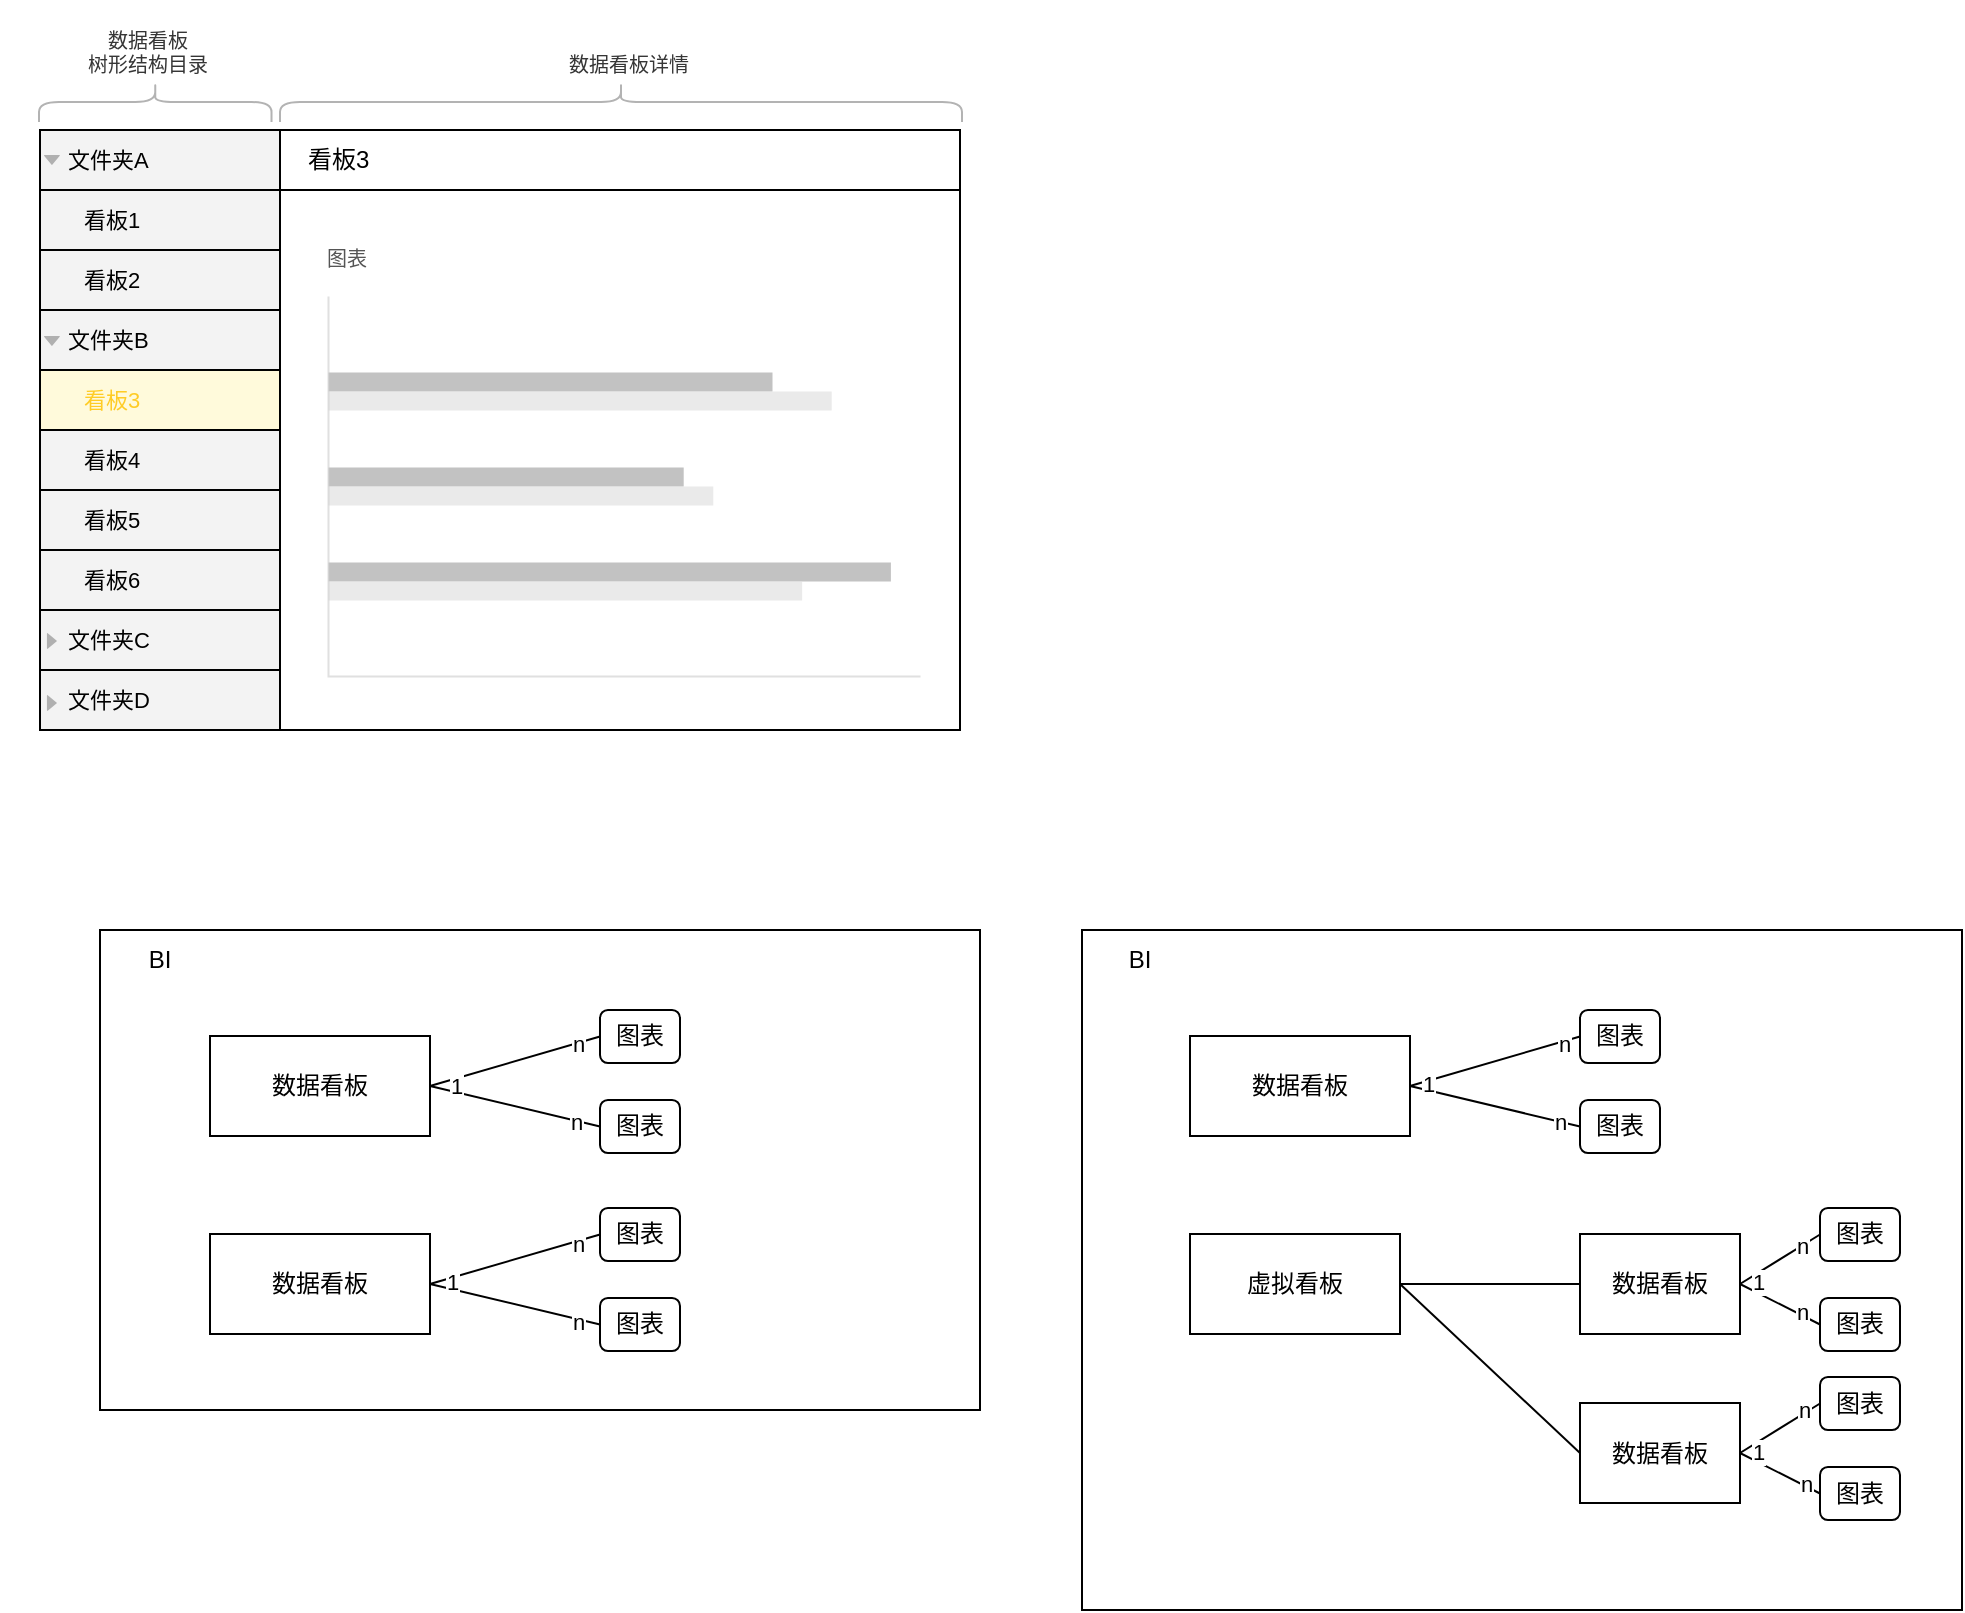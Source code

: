 <mxfile version="24.7.8">
  <diagram name="第 1 页" id="zlOiqVQvwRABKMJe_wMJ">
    <mxGraphModel dx="967" dy="541" grid="1" gridSize="10" guides="1" tooltips="1" connect="1" arrows="1" fold="1" page="1" pageScale="1" pageWidth="827" pageHeight="1169" math="0" shadow="0">
      <root>
        <mxCell id="0" />
        <mxCell id="1" parent="0" />
        <mxCell id="h7WIi_DsQQgCkxApf44P-24" value="" style="rounded=0;whiteSpace=wrap;html=1;" vertex="1" parent="1">
          <mxGeometry x="110" y="500" width="440" height="240" as="geometry" />
        </mxCell>
        <mxCell id="qJo_SdbEoeLukXndjE-c-46" value="" style="group" parent="1" vertex="1" connectable="0">
          <mxGeometry x="60" y="35" width="500" height="380" as="geometry" />
        </mxCell>
        <mxCell id="qJo_SdbEoeLukXndjE-c-45" value="" style="rounded=0;whiteSpace=wrap;html=1;strokeColor=none;" parent="qJo_SdbEoeLukXndjE-c-46" vertex="1">
          <mxGeometry width="500" height="380" as="geometry" />
        </mxCell>
        <mxCell id="qJo_SdbEoeLukXndjE-c-18" value="" style="whiteSpace=wrap;html=1;strokeColor=#000000;" parent="qJo_SdbEoeLukXndjE-c-46" vertex="1">
          <mxGeometry x="140" y="65" width="340" height="300" as="geometry" />
        </mxCell>
        <mxCell id="qJo_SdbEoeLukXndjE-c-19" value="看板3" style="rounded=0;whiteSpace=wrap;html=1;align=left;spacingLeft=12;strokeColor=#000000;" parent="qJo_SdbEoeLukXndjE-c-46" vertex="1">
          <mxGeometry x="140" y="65" width="340" height="30" as="geometry" />
        </mxCell>
        <mxCell id="qJo_SdbEoeLukXndjE-c-1" value="文件夹A" style="rounded=0;whiteSpace=wrap;html=1;align=left;spacingLeft=12;fillColor=#f3f3f3;fontSize=11;" parent="qJo_SdbEoeLukXndjE-c-46" vertex="1">
          <mxGeometry x="20" y="65" width="120" height="30" as="geometry" />
        </mxCell>
        <mxCell id="qJo_SdbEoeLukXndjE-c-2" value="看板1" style="rounded=0;whiteSpace=wrap;html=1;align=left;spacingLeft=20;fillColor=#f3f3f3;fontSize=11;" parent="qJo_SdbEoeLukXndjE-c-46" vertex="1">
          <mxGeometry x="20" y="95" width="120" height="30" as="geometry" />
        </mxCell>
        <mxCell id="qJo_SdbEoeLukXndjE-c-4" value="看板2" style="rounded=0;whiteSpace=wrap;html=1;align=left;spacingLeft=20;fillColor=#f3f3f3;fontSize=11;" parent="qJo_SdbEoeLukXndjE-c-46" vertex="1">
          <mxGeometry x="20" y="125" width="120" height="30" as="geometry" />
        </mxCell>
        <mxCell id="qJo_SdbEoeLukXndjE-c-5" value="文件夹B" style="rounded=0;whiteSpace=wrap;html=1;align=left;spacingLeft=12;fillColor=#f3f3f3;fontSize=11;" parent="qJo_SdbEoeLukXndjE-c-46" vertex="1">
          <mxGeometry x="20" y="155" width="120" height="30" as="geometry" />
        </mxCell>
        <mxCell id="qJo_SdbEoeLukXndjE-c-6" value="看板3" style="rounded=0;whiteSpace=wrap;html=1;align=left;spacingLeft=20;fillColor=#FFFADB;fontColor=#FFCC26;fontSize=11;" parent="qJo_SdbEoeLukXndjE-c-46" vertex="1">
          <mxGeometry x="20" y="185" width="120" height="30" as="geometry" />
        </mxCell>
        <mxCell id="qJo_SdbEoeLukXndjE-c-7" value="看板4" style="rounded=0;whiteSpace=wrap;html=1;align=left;spacingLeft=20;fillColor=#f3f3f3;fontSize=11;" parent="qJo_SdbEoeLukXndjE-c-46" vertex="1">
          <mxGeometry x="20" y="215" width="120" height="30" as="geometry" />
        </mxCell>
        <mxCell id="qJo_SdbEoeLukXndjE-c-8" value="看板5" style="rounded=0;whiteSpace=wrap;html=1;align=left;spacingLeft=20;fillColor=#f3f3f3;fontSize=11;" parent="qJo_SdbEoeLukXndjE-c-46" vertex="1">
          <mxGeometry x="20" y="245" width="120" height="30" as="geometry" />
        </mxCell>
        <mxCell id="qJo_SdbEoeLukXndjE-c-9" value="" style="strokeWidth=2;html=1;shape=mxgraph.flowchart.extract_or_measurement;whiteSpace=wrap;fillStyle=solid;fillColor=#B0B0B0;strokeColor=none;rotation=-180;" parent="qJo_SdbEoeLukXndjE-c-46" vertex="1">
          <mxGeometry x="22" y="77.5" width="7.92" height="5" as="geometry" />
        </mxCell>
        <mxCell id="qJo_SdbEoeLukXndjE-c-12" value="" style="strokeWidth=2;html=1;shape=mxgraph.flowchart.extract_or_measurement;whiteSpace=wrap;fillStyle=solid;fillColor=#B0B0B0;strokeColor=none;rotation=-180;" parent="qJo_SdbEoeLukXndjE-c-46" vertex="1">
          <mxGeometry x="22" y="168" width="7.92" height="5" as="geometry" />
        </mxCell>
        <mxCell id="qJo_SdbEoeLukXndjE-c-13" value="看板6" style="rounded=0;whiteSpace=wrap;html=1;align=left;spacingLeft=20;fillColor=#f3f3f3;fontSize=11;" parent="qJo_SdbEoeLukXndjE-c-46" vertex="1">
          <mxGeometry x="20" y="275" width="120" height="30" as="geometry" />
        </mxCell>
        <mxCell id="qJo_SdbEoeLukXndjE-c-14" value="文件夹C" style="rounded=0;whiteSpace=wrap;html=1;align=left;spacingLeft=12;fillColor=#f3f3f3;fontSize=11;" parent="qJo_SdbEoeLukXndjE-c-46" vertex="1">
          <mxGeometry x="20" y="305" width="120" height="30" as="geometry" />
        </mxCell>
        <mxCell id="qJo_SdbEoeLukXndjE-c-15" value="文件夹D" style="rounded=0;whiteSpace=wrap;html=1;align=left;spacingLeft=12;fillColor=#f3f3f3;fontSize=11;" parent="qJo_SdbEoeLukXndjE-c-46" vertex="1">
          <mxGeometry x="20" y="335" width="120" height="30" as="geometry" />
        </mxCell>
        <mxCell id="qJo_SdbEoeLukXndjE-c-16" value="" style="strokeWidth=2;html=1;shape=mxgraph.flowchart.extract_or_measurement;whiteSpace=wrap;fillStyle=solid;fillColor=#B0B0B0;strokeColor=none;rotation=90;" parent="qJo_SdbEoeLukXndjE-c-46" vertex="1">
          <mxGeometry x="22" y="318" width="7.92" height="5" as="geometry" />
        </mxCell>
        <mxCell id="qJo_SdbEoeLukXndjE-c-17" value="" style="strokeWidth=2;html=1;shape=mxgraph.flowchart.extract_or_measurement;whiteSpace=wrap;fillStyle=solid;fillColor=#B0B0B0;strokeColor=none;rotation=90;" parent="qJo_SdbEoeLukXndjE-c-46" vertex="1">
          <mxGeometry x="22" y="349" width="7.92" height="5" as="geometry" />
        </mxCell>
        <mxCell id="qJo_SdbEoeLukXndjE-c-20" value="" style="verticalLabelPosition=bottom;shadow=0;dashed=0;align=center;html=1;verticalAlign=top;strokeWidth=0.5;shape=mxgraph.mockup.graphics.barChart;strokeColor=none;strokeColor2=none;strokeColor3=#cccccc;fillColor2=#999999;fillColor3=#dddddd;opacity=60;" parent="qJo_SdbEoeLukXndjE-c-46" vertex="1">
          <mxGeometry x="164" y="148" width="296" height="190" as="geometry" />
        </mxCell>
        <mxCell id="qJo_SdbEoeLukXndjE-c-36" value="" style="shape=curlyBracket;whiteSpace=wrap;html=1;rounded=1;flipH=1;labelPosition=right;verticalLabelPosition=middle;align=left;verticalAlign=middle;rotation=-90;strokeColor=#B3B3B3;" parent="qJo_SdbEoeLukXndjE-c-46" vertex="1">
          <mxGeometry x="300.5" y="-119.5" width="20" height="341" as="geometry" />
        </mxCell>
        <mxCell id="qJo_SdbEoeLukXndjE-c-37" value="数据看板详情" style="text;html=1;align=center;verticalAlign=middle;whiteSpace=wrap;rounded=0;fontColor=#363636;fontSize=10;" parent="qJo_SdbEoeLukXndjE-c-46" vertex="1">
          <mxGeometry x="275" y="17" width="79" height="30" as="geometry" />
        </mxCell>
        <mxCell id="qJo_SdbEoeLukXndjE-c-38" value="数据看板&lt;div style=&quot;font-size: 10px;&quot;&gt;树形结构目录&lt;/div&gt;" style="text;html=1;align=center;verticalAlign=middle;whiteSpace=wrap;rounded=0;fontColor=#363636;fontSize=10;" parent="qJo_SdbEoeLukXndjE-c-46" vertex="1">
          <mxGeometry x="34" y="11" width="80" height="30" as="geometry" />
        </mxCell>
        <mxCell id="qJo_SdbEoeLukXndjE-c-40" value="" style="shape=curlyBracket;whiteSpace=wrap;html=1;rounded=1;flipH=1;labelPosition=right;verticalLabelPosition=middle;align=left;verticalAlign=middle;rotation=-90;strokeColor=#B3B3B3;" parent="qJo_SdbEoeLukXndjE-c-46" vertex="1">
          <mxGeometry x="67.63" y="-7.12" width="20" height="116.25" as="geometry" />
        </mxCell>
        <mxCell id="qJo_SdbEoeLukXndjE-c-43" value="图表" style="text;html=1;align=center;verticalAlign=middle;resizable=0;points=[];autosize=1;strokeColor=none;fillColor=none;fontSize=10;fontColor=#555555;" parent="qJo_SdbEoeLukXndjE-c-46" vertex="1">
          <mxGeometry x="153" y="114" width="40" height="30" as="geometry" />
        </mxCell>
        <mxCell id="h7WIi_DsQQgCkxApf44P-7" style="rounded=0;orthogonalLoop=1;jettySize=auto;html=1;exitX=1;exitY=0.5;exitDx=0;exitDy=0;entryX=0;entryY=0.5;entryDx=0;entryDy=0;endArrow=none;endFill=0;" edge="1" parent="1" source="h7WIi_DsQQgCkxApf44P-14" target="h7WIi_DsQQgCkxApf44P-18">
          <mxGeometry relative="1" as="geometry">
            <mxPoint x="280" y="580" as="sourcePoint" />
            <mxPoint x="360.0" y="608" as="targetPoint" />
          </mxGeometry>
        </mxCell>
        <mxCell id="h7WIi_DsQQgCkxApf44P-52" value="n" style="edgeLabel;html=1;align=center;verticalAlign=middle;resizable=0;points=[];" vertex="1" connectable="0" parent="h7WIi_DsQQgCkxApf44P-7">
          <mxGeometry x="0.722" relative="1" as="geometry">
            <mxPoint as="offset" />
          </mxGeometry>
        </mxCell>
        <mxCell id="h7WIi_DsQQgCkxApf44P-5" style="rounded=0;orthogonalLoop=1;jettySize=auto;html=1;exitX=1;exitY=0.5;exitDx=0;exitDy=0;entryX=0;entryY=0.5;entryDx=0;entryDy=0;endArrow=none;endFill=0;" edge="1" parent="1" source="h7WIi_DsQQgCkxApf44P-14" target="h7WIi_DsQQgCkxApf44P-17">
          <mxGeometry relative="1" as="geometry">
            <mxPoint x="280" y="580" as="sourcePoint" />
            <mxPoint x="360.0" y="555" as="targetPoint" />
          </mxGeometry>
        </mxCell>
        <mxCell id="h7WIi_DsQQgCkxApf44P-51" value="n" style="edgeLabel;html=1;align=center;verticalAlign=middle;resizable=0;points=[];" vertex="1" connectable="0" parent="h7WIi_DsQQgCkxApf44P-5">
          <mxGeometry x="0.743" relative="1" as="geometry">
            <mxPoint as="offset" />
          </mxGeometry>
        </mxCell>
        <mxCell id="h7WIi_DsQQgCkxApf44P-56" value="1" style="edgeLabel;html=1;align=center;verticalAlign=middle;resizable=0;points=[];" vertex="1" connectable="0" parent="h7WIi_DsQQgCkxApf44P-5">
          <mxGeometry x="-0.73" y="-3" relative="1" as="geometry">
            <mxPoint as="offset" />
          </mxGeometry>
        </mxCell>
        <mxCell id="h7WIi_DsQQgCkxApf44P-14" value="数据看板" style="html=1;whiteSpace=wrap;" vertex="1" parent="1">
          <mxGeometry x="165" y="553" width="110" height="50" as="geometry" />
        </mxCell>
        <mxCell id="h7WIi_DsQQgCkxApf44P-17" value="图表" style="rounded=1;whiteSpace=wrap;html=1;" vertex="1" parent="1">
          <mxGeometry x="360" y="540" width="40" height="26.5" as="geometry" />
        </mxCell>
        <mxCell id="h7WIi_DsQQgCkxApf44P-18" value="图表" style="rounded=1;whiteSpace=wrap;html=1;" vertex="1" parent="1">
          <mxGeometry x="360" y="585" width="40" height="26.5" as="geometry" />
        </mxCell>
        <mxCell id="h7WIi_DsQQgCkxApf44P-19" style="rounded=0;orthogonalLoop=1;jettySize=auto;html=1;exitX=1;exitY=0.5;exitDx=0;exitDy=0;entryX=0;entryY=0.5;entryDx=0;entryDy=0;endArrow=none;endFill=0;" edge="1" parent="1" source="h7WIi_DsQQgCkxApf44P-21" target="h7WIi_DsQQgCkxApf44P-23">
          <mxGeometry relative="1" as="geometry">
            <mxPoint x="280" y="679" as="sourcePoint" />
            <mxPoint x="360.0" y="707" as="targetPoint" />
          </mxGeometry>
        </mxCell>
        <mxCell id="h7WIi_DsQQgCkxApf44P-54" value="n" style="edgeLabel;html=1;align=center;verticalAlign=middle;resizable=0;points=[];" vertex="1" connectable="0" parent="h7WIi_DsQQgCkxApf44P-19">
          <mxGeometry x="0.745" y="-1" relative="1" as="geometry">
            <mxPoint as="offset" />
          </mxGeometry>
        </mxCell>
        <mxCell id="h7WIi_DsQQgCkxApf44P-20" style="rounded=0;orthogonalLoop=1;jettySize=auto;html=1;exitX=1;exitY=0.5;exitDx=0;exitDy=0;entryX=0;entryY=0.5;entryDx=0;entryDy=0;endArrow=none;endFill=0;" edge="1" parent="1" source="h7WIi_DsQQgCkxApf44P-21" target="h7WIi_DsQQgCkxApf44P-22">
          <mxGeometry relative="1" as="geometry">
            <mxPoint x="280" y="679" as="sourcePoint" />
            <mxPoint x="360.0" y="654" as="targetPoint" />
          </mxGeometry>
        </mxCell>
        <mxCell id="h7WIi_DsQQgCkxApf44P-53" value="n" style="edgeLabel;html=1;align=center;verticalAlign=middle;resizable=0;points=[];" vertex="1" connectable="0" parent="h7WIi_DsQQgCkxApf44P-20">
          <mxGeometry x="0.737" y="-1" relative="1" as="geometry">
            <mxPoint as="offset" />
          </mxGeometry>
        </mxCell>
        <mxCell id="h7WIi_DsQQgCkxApf44P-55" value="1" style="edgeLabel;html=1;align=center;verticalAlign=middle;resizable=0;points=[];" vertex="1" connectable="0" parent="h7WIi_DsQQgCkxApf44P-20">
          <mxGeometry x="-0.756" y="-1" relative="1" as="geometry">
            <mxPoint y="1" as="offset" />
          </mxGeometry>
        </mxCell>
        <mxCell id="h7WIi_DsQQgCkxApf44P-21" value="数据看板" style="html=1;whiteSpace=wrap;" vertex="1" parent="1">
          <mxGeometry x="165" y="652" width="110" height="50" as="geometry" />
        </mxCell>
        <mxCell id="h7WIi_DsQQgCkxApf44P-22" value="图表" style="rounded=1;whiteSpace=wrap;html=1;" vertex="1" parent="1">
          <mxGeometry x="360" y="639" width="40" height="26.5" as="geometry" />
        </mxCell>
        <mxCell id="h7WIi_DsQQgCkxApf44P-23" value="图表" style="rounded=1;whiteSpace=wrap;html=1;" vertex="1" parent="1">
          <mxGeometry x="360" y="684" width="40" height="26.5" as="geometry" />
        </mxCell>
        <mxCell id="h7WIi_DsQQgCkxApf44P-25" value="BI" style="text;html=1;align=center;verticalAlign=middle;whiteSpace=wrap;rounded=0;" vertex="1" parent="1">
          <mxGeometry x="110" y="500" width="60" height="30" as="geometry" />
        </mxCell>
        <mxCell id="h7WIi_DsQQgCkxApf44P-26" value="" style="rounded=0;whiteSpace=wrap;html=1;" vertex="1" parent="1">
          <mxGeometry x="601" y="500" width="440" height="340" as="geometry" />
        </mxCell>
        <mxCell id="h7WIi_DsQQgCkxApf44P-49" style="rounded=0;orthogonalLoop=1;jettySize=auto;html=1;exitX=1;exitY=0.5;exitDx=0;exitDy=0;endArrow=none;endFill=0;entryX=0;entryY=0.5;entryDx=0;entryDy=0;" edge="1" parent="1" source="h7WIi_DsQQgCkxApf44P-29" target="h7WIi_DsQQgCkxApf44P-30">
          <mxGeometry relative="1" as="geometry" />
        </mxCell>
        <mxCell id="h7WIi_DsQQgCkxApf44P-57" value="n" style="edgeLabel;html=1;align=center;verticalAlign=middle;resizable=0;points=[];" vertex="1" connectable="0" parent="h7WIi_DsQQgCkxApf44P-49">
          <mxGeometry x="0.804" y="-1" relative="1" as="geometry">
            <mxPoint as="offset" />
          </mxGeometry>
        </mxCell>
        <mxCell id="h7WIi_DsQQgCkxApf44P-50" style="rounded=0;orthogonalLoop=1;jettySize=auto;html=1;exitX=1;exitY=0.5;exitDx=0;exitDy=0;entryX=0;entryY=0.5;entryDx=0;entryDy=0;endArrow=none;endFill=0;" edge="1" parent="1" source="h7WIi_DsQQgCkxApf44P-29" target="h7WIi_DsQQgCkxApf44P-31">
          <mxGeometry relative="1" as="geometry" />
        </mxCell>
        <mxCell id="h7WIi_DsQQgCkxApf44P-58" value="n" style="edgeLabel;html=1;align=center;verticalAlign=middle;resizable=0;points=[];" vertex="1" connectable="0" parent="h7WIi_DsQQgCkxApf44P-50">
          <mxGeometry x="0.753" relative="1" as="geometry">
            <mxPoint as="offset" />
          </mxGeometry>
        </mxCell>
        <mxCell id="h7WIi_DsQQgCkxApf44P-59" value="1" style="edgeLabel;html=1;align=center;verticalAlign=middle;resizable=0;points=[];" vertex="1" connectable="0" parent="h7WIi_DsQQgCkxApf44P-50">
          <mxGeometry x="-0.836" y="1" relative="1" as="geometry">
            <mxPoint x="2" y="-2" as="offset" />
          </mxGeometry>
        </mxCell>
        <mxCell id="h7WIi_DsQQgCkxApf44P-29" value="数据看板" style="html=1;whiteSpace=wrap;" vertex="1" parent="1">
          <mxGeometry x="655" y="553" width="110" height="50" as="geometry" />
        </mxCell>
        <mxCell id="h7WIi_DsQQgCkxApf44P-30" value="图表" style="rounded=1;whiteSpace=wrap;html=1;" vertex="1" parent="1">
          <mxGeometry x="850" y="540" width="40" height="26.5" as="geometry" />
        </mxCell>
        <mxCell id="h7WIi_DsQQgCkxApf44P-31" value="图表" style="rounded=1;whiteSpace=wrap;html=1;" vertex="1" parent="1">
          <mxGeometry x="850" y="585" width="40" height="26.5" as="geometry" />
        </mxCell>
        <mxCell id="h7WIi_DsQQgCkxApf44P-32" style="rounded=0;orthogonalLoop=1;jettySize=auto;html=1;exitX=1;exitY=0.5;exitDx=0;exitDy=0;entryX=0;entryY=0.5;entryDx=0;entryDy=0;endArrow=none;endFill=0;" edge="1" parent="1" source="h7WIi_DsQQgCkxApf44P-34" target="h7WIi_DsQQgCkxApf44P-36">
          <mxGeometry relative="1" as="geometry">
            <mxPoint x="770" y="679" as="sourcePoint" />
            <mxPoint x="850.0" y="707" as="targetPoint" />
          </mxGeometry>
        </mxCell>
        <mxCell id="h7WIi_DsQQgCkxApf44P-61" value="n" style="edgeLabel;html=1;align=center;verticalAlign=middle;resizable=0;points=[];" vertex="1" connectable="0" parent="h7WIi_DsQQgCkxApf44P-32">
          <mxGeometry x="0.505" y="1" relative="1" as="geometry">
            <mxPoint as="offset" />
          </mxGeometry>
        </mxCell>
        <mxCell id="h7WIi_DsQQgCkxApf44P-33" style="rounded=0;orthogonalLoop=1;jettySize=auto;html=1;exitX=1;exitY=0.5;exitDx=0;exitDy=0;entryX=0;entryY=0.5;entryDx=0;entryDy=0;endArrow=none;endFill=0;" edge="1" parent="1" source="h7WIi_DsQQgCkxApf44P-34" target="h7WIi_DsQQgCkxApf44P-35">
          <mxGeometry relative="1" as="geometry">
            <mxPoint x="770" y="679" as="sourcePoint" />
            <mxPoint x="850.0" y="654" as="targetPoint" />
          </mxGeometry>
        </mxCell>
        <mxCell id="h7WIi_DsQQgCkxApf44P-60" value="n" style="edgeLabel;html=1;align=center;verticalAlign=middle;resizable=0;points=[];" vertex="1" connectable="0" parent="h7WIi_DsQQgCkxApf44P-33">
          <mxGeometry x="0.561" relative="1" as="geometry">
            <mxPoint as="offset" />
          </mxGeometry>
        </mxCell>
        <mxCell id="h7WIi_DsQQgCkxApf44P-62" value="1" style="edgeLabel;html=1;align=center;verticalAlign=middle;resizable=0;points=[];" vertex="1" connectable="0" parent="h7WIi_DsQQgCkxApf44P-33">
          <mxGeometry x="-0.646" y="-1" relative="1" as="geometry">
            <mxPoint x="1" y="2" as="offset" />
          </mxGeometry>
        </mxCell>
        <mxCell id="h7WIi_DsQQgCkxApf44P-34" value="数据看板" style="html=1;whiteSpace=wrap;" vertex="1" parent="1">
          <mxGeometry x="850" y="652" width="80" height="50" as="geometry" />
        </mxCell>
        <mxCell id="h7WIi_DsQQgCkxApf44P-35" value="图表" style="rounded=1;whiteSpace=wrap;html=1;" vertex="1" parent="1">
          <mxGeometry x="970" y="639" width="40" height="26.5" as="geometry" />
        </mxCell>
        <mxCell id="h7WIi_DsQQgCkxApf44P-36" value="图表" style="rounded=1;whiteSpace=wrap;html=1;" vertex="1" parent="1">
          <mxGeometry x="970" y="684" width="40" height="26.5" as="geometry" />
        </mxCell>
        <mxCell id="h7WIi_DsQQgCkxApf44P-37" value="BI" style="text;html=1;align=center;verticalAlign=middle;whiteSpace=wrap;rounded=0;" vertex="1" parent="1">
          <mxGeometry x="600" y="500" width="60" height="30" as="geometry" />
        </mxCell>
        <mxCell id="h7WIi_DsQQgCkxApf44P-47" style="rounded=0;orthogonalLoop=1;jettySize=auto;html=1;exitX=1;exitY=0.5;exitDx=0;exitDy=0;entryX=0;entryY=0.5;entryDx=0;entryDy=0;endArrow=none;endFill=0;" edge="1" parent="1" source="h7WIi_DsQQgCkxApf44P-38" target="h7WIi_DsQQgCkxApf44P-34">
          <mxGeometry relative="1" as="geometry" />
        </mxCell>
        <mxCell id="h7WIi_DsQQgCkxApf44P-48" style="rounded=0;orthogonalLoop=1;jettySize=auto;html=1;exitX=1;exitY=0.5;exitDx=0;exitDy=0;entryX=0;entryY=0.5;entryDx=0;entryDy=0;endArrow=none;endFill=0;" edge="1" parent="1" source="h7WIi_DsQQgCkxApf44P-38" target="h7WIi_DsQQgCkxApf44P-44">
          <mxGeometry relative="1" as="geometry" />
        </mxCell>
        <mxCell id="h7WIi_DsQQgCkxApf44P-38" value="虚拟看板" style="html=1;whiteSpace=wrap;" vertex="1" parent="1">
          <mxGeometry x="655" y="652" width="105" height="50" as="geometry" />
        </mxCell>
        <mxCell id="h7WIi_DsQQgCkxApf44P-42" style="rounded=0;orthogonalLoop=1;jettySize=auto;html=1;exitX=1;exitY=0.5;exitDx=0;exitDy=0;entryX=0;entryY=0.5;entryDx=0;entryDy=0;endArrow=none;endFill=0;" edge="1" parent="1" source="h7WIi_DsQQgCkxApf44P-44" target="h7WIi_DsQQgCkxApf44P-46">
          <mxGeometry relative="1" as="geometry">
            <mxPoint x="770" y="763.5" as="sourcePoint" />
            <mxPoint x="850.0" y="791.5" as="targetPoint" />
          </mxGeometry>
        </mxCell>
        <mxCell id="h7WIi_DsQQgCkxApf44P-64" value="n" style="edgeLabel;html=1;align=center;verticalAlign=middle;resizable=0;points=[];" vertex="1" connectable="0" parent="h7WIi_DsQQgCkxApf44P-42">
          <mxGeometry x="0.61" y="1" relative="1" as="geometry">
            <mxPoint as="offset" />
          </mxGeometry>
        </mxCell>
        <mxCell id="h7WIi_DsQQgCkxApf44P-43" style="rounded=0;orthogonalLoop=1;jettySize=auto;html=1;exitX=1;exitY=0.5;exitDx=0;exitDy=0;entryX=0;entryY=0.5;entryDx=0;entryDy=0;endArrow=none;endFill=0;" edge="1" parent="1" source="h7WIi_DsQQgCkxApf44P-44" target="h7WIi_DsQQgCkxApf44P-45">
          <mxGeometry relative="1" as="geometry">
            <mxPoint x="770" y="763.5" as="sourcePoint" />
            <mxPoint x="850.0" y="738.5" as="targetPoint" />
          </mxGeometry>
        </mxCell>
        <mxCell id="h7WIi_DsQQgCkxApf44P-63" value="n" style="edgeLabel;html=1;align=center;verticalAlign=middle;resizable=0;points=[];" vertex="1" connectable="0" parent="h7WIi_DsQQgCkxApf44P-43">
          <mxGeometry x="0.73" y="-1" relative="1" as="geometry">
            <mxPoint x="-3" y="-1" as="offset" />
          </mxGeometry>
        </mxCell>
        <mxCell id="h7WIi_DsQQgCkxApf44P-65" value="1" style="edgeLabel;html=1;align=center;verticalAlign=middle;resizable=0;points=[];" vertex="1" connectable="0" parent="h7WIi_DsQQgCkxApf44P-43">
          <mxGeometry x="-0.764" y="-1" relative="1" as="geometry">
            <mxPoint x="4" y="1" as="offset" />
          </mxGeometry>
        </mxCell>
        <mxCell id="h7WIi_DsQQgCkxApf44P-44" value="数据看板" style="html=1;whiteSpace=wrap;" vertex="1" parent="1">
          <mxGeometry x="850" y="736.5" width="80" height="50" as="geometry" />
        </mxCell>
        <mxCell id="h7WIi_DsQQgCkxApf44P-45" value="图表" style="rounded=1;whiteSpace=wrap;html=1;" vertex="1" parent="1">
          <mxGeometry x="970" y="723.5" width="40" height="26.5" as="geometry" />
        </mxCell>
        <mxCell id="h7WIi_DsQQgCkxApf44P-46" value="图表" style="rounded=1;whiteSpace=wrap;html=1;" vertex="1" parent="1">
          <mxGeometry x="970" y="768.5" width="40" height="26.5" as="geometry" />
        </mxCell>
      </root>
    </mxGraphModel>
  </diagram>
</mxfile>
